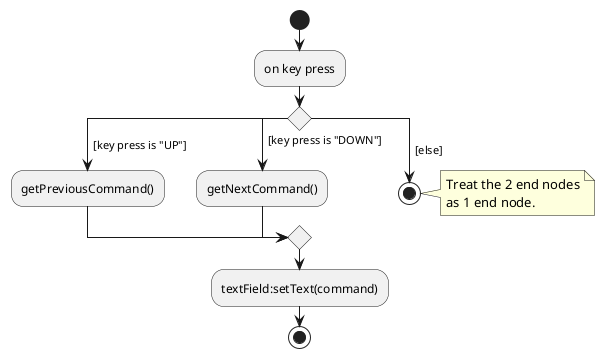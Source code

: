 @startuml
'https://plantuml.com/activity-diagram-beta

start
:on key press;

' extra spaces used for formatting
switch ()
case (  [key press is "UP"])
  :getPreviousCommand();
case (  [key press is "DOWN"])
    :getNextCommand();
case (  [else])
    stop
    note right
        Treat the 2 end nodes
        as 1 end node.
    end note
endswitch

:textField:setText(command);
label ending
stop

@enduml
